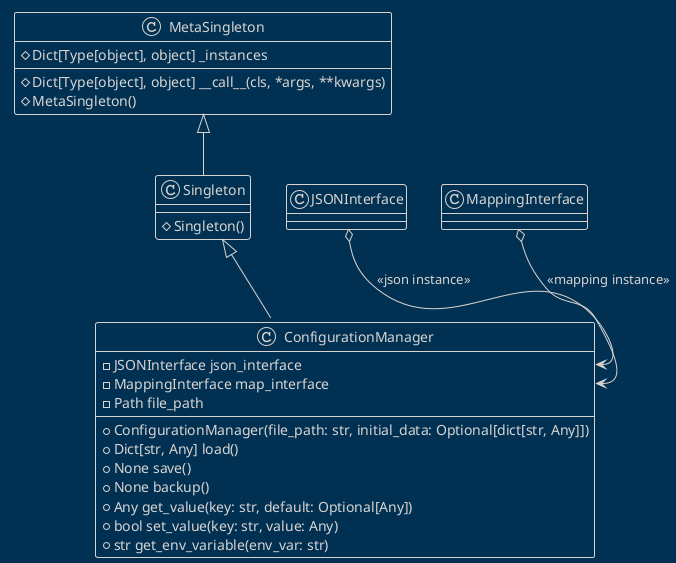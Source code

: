 @startuml ConfigurationManager
!theme blueprint

' docs/diagrams/plantuml/configuration_manager.puml

class MetaSingleton {
    # Dict[Type[object], object] _instances
    # Dict[Type[object], object] __call__(cls, *args, **kwargs)
    # MetaSingleton()
}

class Singleton extends MetaSingleton {
    # Singleton()
}

class ConfigurationManager extends Singleton {
    - JSONInterface json_interface
    - MappingInterface map_interface
    - Path file_path
    + ConfigurationManager(file_path: str, initial_data: Optional[dict[str, Any]])
    + Dict[str, Any] load()
    + None save()
    + None backup()
    + Any get_value(key: str, default: Optional[Any])
    + bool set_value(key: str, value: Any)
    + str get_env_variable(env_var: str)
}

JSONInterface o--> ConfigurationManager::json_interface : <<json instance>>
MappingInterface o--> ConfigurationManager::map_interface : <<mapping instance>>
@enduml
